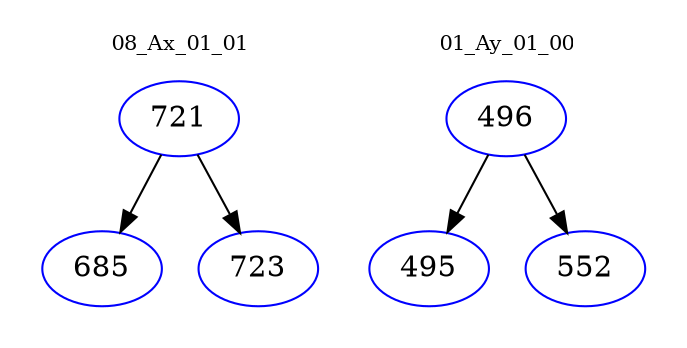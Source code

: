 digraph{
subgraph cluster_0 {
color = white
label = "08_Ax_01_01";
fontsize=10;
T0_721 [label="721", color="blue"]
T0_721 -> T0_685 [color="black"]
T0_685 [label="685", color="blue"]
T0_721 -> T0_723 [color="black"]
T0_723 [label="723", color="blue"]
}
subgraph cluster_1 {
color = white
label = "01_Ay_01_00";
fontsize=10;
T1_496 [label="496", color="blue"]
T1_496 -> T1_495 [color="black"]
T1_495 [label="495", color="blue"]
T1_496 -> T1_552 [color="black"]
T1_552 [label="552", color="blue"]
}
}
